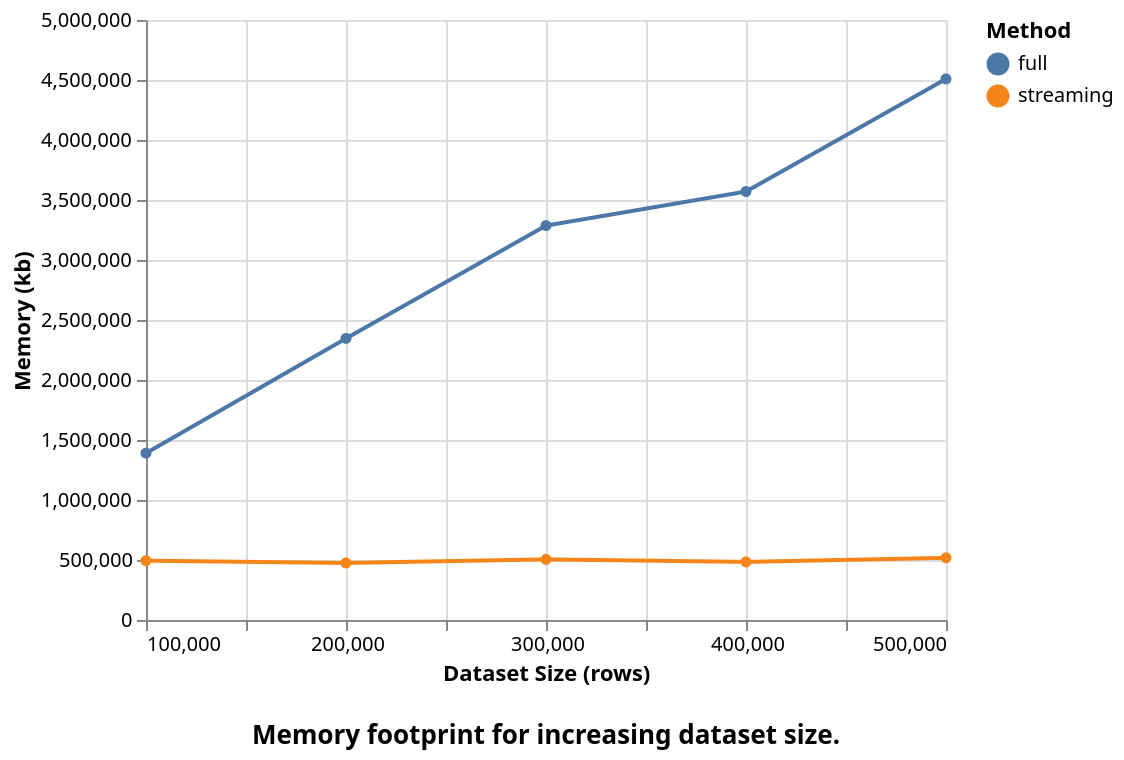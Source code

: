 {"config":{"view":{"width":400,"height":300}},"data":{"name":"data-4c268972bc839eae68b4b0cd98c4bc76"},"mark":{"type":"line","point":true},"encoding":{"color":{"type":"nominal","field":"method","title":"Method"},"x":{"type":"quantitative","field":"size","title":"Dataset Size (rows)"},"y":{"type":"quantitative","field":"memory","title":"Memory (kb)"}},"$schema":"https://vega.github.io/schema/vega-lite/v2.6.0.json","datasets":{"data-4c268972bc839eae68b4b0cd98c4bc76":[{"size":100000,"memory":1390396,"method":"full"},{"size":100000,"memory":494352,"method":"streaming"},{"size":200000,"memory":2346504,"method":"full"},{"size":200000,"memory":475320,"method":"streaming"},{"size":300000,"memory":3286820,"method":"full"},{"size":300000,"memory":505360,"method":"streaming"},{"size":400000,"memory":3570620,"method":"full"},{"size":400000,"memory":484232,"method":"streaming"},{"size":500000,"memory":4508716,"method":"full"},{"size":500000,"memory":518168,"method":"streaming"}]},"title":{"text":"Memory footprint for increasing dataset size.","orient":"bottom","anchor":"middle","offset":20}}